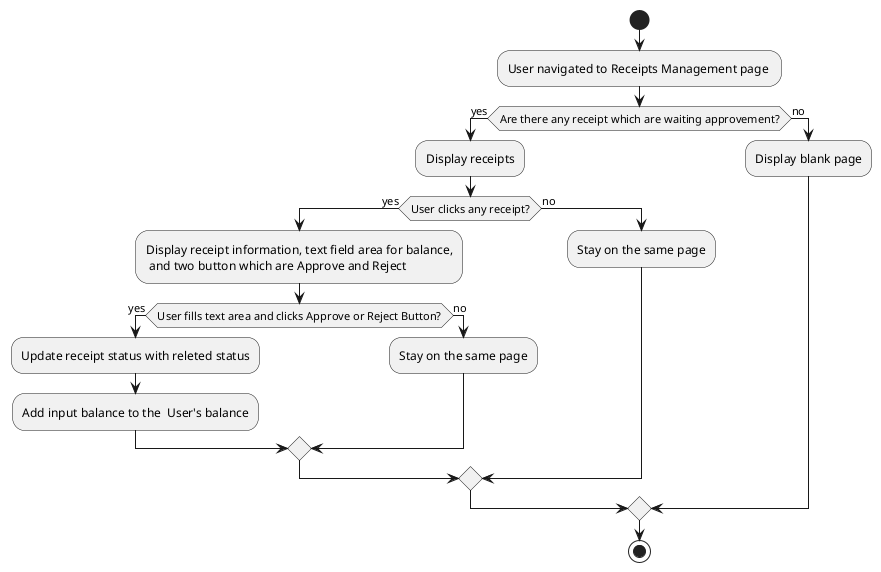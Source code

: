 @startuml
start
:User navigated to Receipts Management page ;
if (Are there any receipt which are waiting approvement?) then (yes)
    :Display receipts;
    if (User clicks any receipt?) then (yes)
        :Display receipt information, text field area for balance,\n and two button which are Approve and Reject;
        if (User fills text area and clicks Approve or Reject Button?) then (yes)
            :Update receipt status with releted status;
            :Add input balance to the  User's balance;
        else (no)
            :Stay on the same page;
        endif
    else (no)
        :Stay on the same page;
    endif
else (no)
    :Display blank page;
endif
stop
@enduml